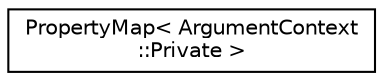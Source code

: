 digraph "Graphical Class Hierarchy"
{
 // LATEX_PDF_SIZE
  edge [fontname="Helvetica",fontsize="10",labelfontname="Helvetica",labelfontsize="10"];
  node [fontname="Helvetica",fontsize="10",shape=record];
  rankdir="LR";
  Node0 [label="PropertyMap\< ArgumentContext\l::Private \>",height=0.2,width=0.4,color="black", fillcolor="white", style="filled",URL="$classPropertyMap.html",tooltip=" "];
}
